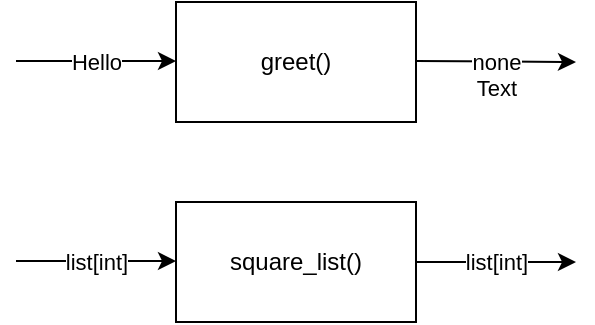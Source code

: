 <mxfile>
    <diagram id="PIQFuGgPbRyh20Oqm_tw" name="Page-1">
        <mxGraphModel dx="766" dy="565" grid="1" gridSize="10" guides="0" tooltips="1" connect="1" arrows="1" fold="1" page="1" pageScale="1" pageWidth="827" pageHeight="1169" math="0" shadow="0">
            <root>
                <mxCell id="0"/>
                <mxCell id="1" parent="0"/>
                <mxCell id="2" value="greet()" style="rounded=0;whiteSpace=wrap;html=1;" parent="1" vertex="1">
                    <mxGeometry x="330" y="100" width="120" height="60" as="geometry"/>
                </mxCell>
                <mxCell id="4" value="Hello" style="edgeStyle=none;orthogonalLoop=1;jettySize=auto;html=1;" parent="1" edge="1">
                    <mxGeometry width="80" relative="1" as="geometry">
                        <mxPoint x="250" y="129.5" as="sourcePoint"/>
                        <mxPoint x="330" y="129.5" as="targetPoint"/>
                        <Array as="points"/>
                    </mxGeometry>
                </mxCell>
                <mxCell id="5" value="none" style="edgeStyle=none;orthogonalLoop=1;jettySize=auto;html=1;" parent="1" edge="1">
                    <mxGeometry width="80" relative="1" as="geometry">
                        <mxPoint x="450" y="129.5" as="sourcePoint"/>
                        <mxPoint x="530" y="130" as="targetPoint"/>
                        <Array as="points"/>
                    </mxGeometry>
                </mxCell>
                <mxCell id="13" value="Text" style="edgeLabel;html=1;align=center;verticalAlign=middle;resizable=0;points=[];" parent="5" vertex="1" connectable="0">
                    <mxGeometry x="0.002" y="-13" relative="1" as="geometry">
                        <mxPoint as="offset"/>
                    </mxGeometry>
                </mxCell>
                <mxCell id="6" value="square_list()" style="rounded=0;whiteSpace=wrap;html=1;" parent="1" vertex="1">
                    <mxGeometry x="330" y="200" width="120" height="60" as="geometry"/>
                </mxCell>
                <mxCell id="7" value="list[int]" style="edgeStyle=none;orthogonalLoop=1;jettySize=auto;html=1;" parent="1" edge="1">
                    <mxGeometry width="80" relative="1" as="geometry">
                        <mxPoint x="250" y="229.5" as="sourcePoint"/>
                        <mxPoint x="330" y="229.5" as="targetPoint"/>
                        <Array as="points"/>
                        <mxPoint as="offset"/>
                    </mxGeometry>
                </mxCell>
                <mxCell id="14" value="list[int]" style="edgeStyle=none;orthogonalLoop=1;jettySize=auto;html=1;" edge="1" parent="1">
                    <mxGeometry width="80" relative="1" as="geometry">
                        <mxPoint x="450" y="230" as="sourcePoint"/>
                        <mxPoint x="530" y="230" as="targetPoint"/>
                        <Array as="points"/>
                    </mxGeometry>
                </mxCell>
            </root>
        </mxGraphModel>
    </diagram>
</mxfile>